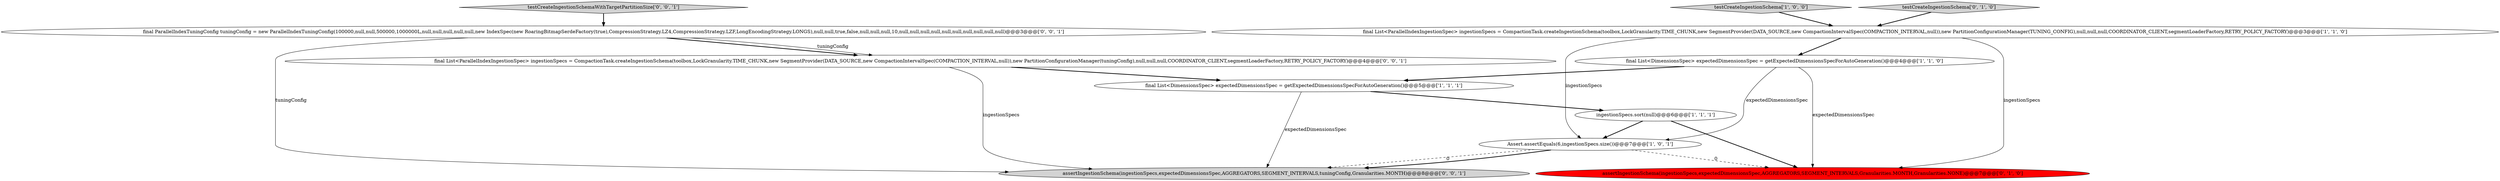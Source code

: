 digraph {
1 [style = filled, label = "final List<DimensionsSpec> expectedDimensionsSpec = getExpectedDimensionsSpecForAutoGeneration()@@@5@@@['1', '1', '1']", fillcolor = white, shape = ellipse image = "AAA0AAABBB1BBB"];
2 [style = filled, label = "Assert.assertEquals(6,ingestionSpecs.size())@@@7@@@['1', '0', '1']", fillcolor = white, shape = ellipse image = "AAA0AAABBB1BBB"];
6 [style = filled, label = "testCreateIngestionSchema['0', '1', '0']", fillcolor = lightgray, shape = diamond image = "AAA0AAABBB2BBB"];
9 [style = filled, label = "final ParallelIndexTuningConfig tuningConfig = new ParallelIndexTuningConfig(100000,null,null,500000,1000000L,null,null,null,null,null,new IndexSpec(new RoaringBitmapSerdeFactory(true),CompressionStrategy.LZ4,CompressionStrategy.LZF,LongEncodingStrategy.LONGS),null,null,true,false,null,null,null,10,null,null,null,null,null,null,null,null,null,null)@@@3@@@['0', '0', '1']", fillcolor = white, shape = ellipse image = "AAA0AAABBB3BBB"];
10 [style = filled, label = "final List<ParallelIndexIngestionSpec> ingestionSpecs = CompactionTask.createIngestionSchema(toolbox,LockGranularity.TIME_CHUNK,new SegmentProvider(DATA_SOURCE,new CompactionIntervalSpec(COMPACTION_INTERVAL,null)),new PartitionConfigurationManager(tuningConfig),null,null,null,COORDINATOR_CLIENT,segmentLoaderFactory,RETRY_POLICY_FACTORY)@@@4@@@['0', '0', '1']", fillcolor = white, shape = ellipse image = "AAA0AAABBB3BBB"];
11 [style = filled, label = "testCreateIngestionSchemaWithTargetPartitionSize['0', '0', '1']", fillcolor = lightgray, shape = diamond image = "AAA0AAABBB3BBB"];
3 [style = filled, label = "final List<DimensionsSpec> expectedDimensionsSpec = getExpectedDimensionsSpecForAutoGeneration()@@@4@@@['1', '1', '0']", fillcolor = white, shape = ellipse image = "AAA0AAABBB1BBB"];
0 [style = filled, label = "final List<ParallelIndexIngestionSpec> ingestionSpecs = CompactionTask.createIngestionSchema(toolbox,LockGranularity.TIME_CHUNK,new SegmentProvider(DATA_SOURCE,new CompactionIntervalSpec(COMPACTION_INTERVAL,null)),new PartitionConfigurationManager(TUNING_CONFIG),null,null,null,COORDINATOR_CLIENT,segmentLoaderFactory,RETRY_POLICY_FACTORY)@@@3@@@['1', '1', '0']", fillcolor = white, shape = ellipse image = "AAA0AAABBB1BBB"];
7 [style = filled, label = "assertIngestionSchema(ingestionSpecs,expectedDimensionsSpec,AGGREGATORS,SEGMENT_INTERVALS,Granularities.MONTH,Granularities.NONE)@@@7@@@['0', '1', '0']", fillcolor = red, shape = ellipse image = "AAA1AAABBB2BBB"];
8 [style = filled, label = "assertIngestionSchema(ingestionSpecs,expectedDimensionsSpec,AGGREGATORS,SEGMENT_INTERVALS,tuningConfig,Granularities.MONTH)@@@8@@@['0', '0', '1']", fillcolor = lightgray, shape = ellipse image = "AAA0AAABBB3BBB"];
5 [style = filled, label = "testCreateIngestionSchema['1', '0', '0']", fillcolor = lightgray, shape = diamond image = "AAA0AAABBB1BBB"];
4 [style = filled, label = "ingestionSpecs.sort(null)@@@6@@@['1', '1', '1']", fillcolor = white, shape = ellipse image = "AAA0AAABBB1BBB"];
0->3 [style = bold, label=""];
1->4 [style = bold, label=""];
0->7 [style = solid, label="ingestionSpecs"];
10->8 [style = solid, label="ingestionSpecs"];
3->1 [style = bold, label=""];
6->0 [style = bold, label=""];
4->2 [style = bold, label=""];
9->8 [style = solid, label="tuningConfig"];
9->10 [style = bold, label=""];
1->8 [style = solid, label="expectedDimensionsSpec"];
2->7 [style = dashed, label="0"];
11->9 [style = bold, label=""];
2->8 [style = dashed, label="0"];
4->7 [style = bold, label=""];
5->0 [style = bold, label=""];
3->2 [style = solid, label="expectedDimensionsSpec"];
0->2 [style = solid, label="ingestionSpecs"];
3->7 [style = solid, label="expectedDimensionsSpec"];
9->10 [style = solid, label="tuningConfig"];
10->1 [style = bold, label=""];
2->8 [style = bold, label=""];
}

